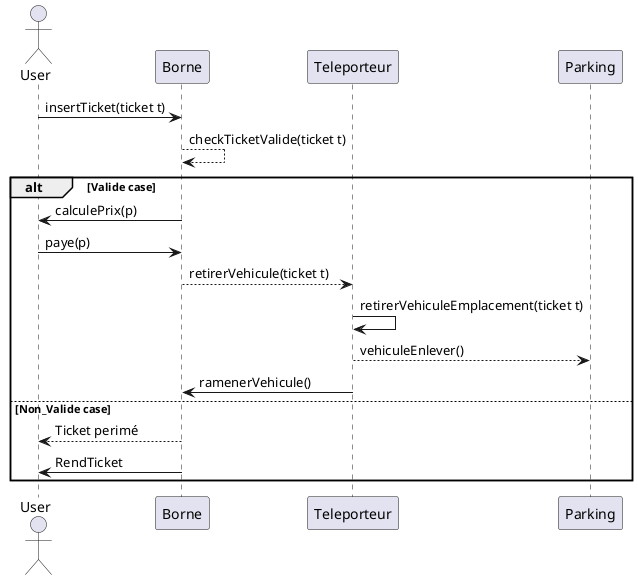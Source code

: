 @startuml
actor User as U
U -> Borne: insertTicket(ticket t)
Borne --> Borne: checkTicketValide(ticket t)

alt Valide case
  Borne -> U: calculePrix(p)
  U -> Borne: paye(p)
  Borne --> Teleporteur: retirerVehicule(ticket t)
  Teleporteur -> Teleporteur: retirerVehiculeEmplacement(ticket t)
  Teleporteur --> Parking: vehiculeEnlever()
  Teleporteur -> Borne: ramenerVehicule()
else Non_Valide case
  Borne --> U: Ticket perimé
  Borne -> U:RendTicket
end
@enduml
